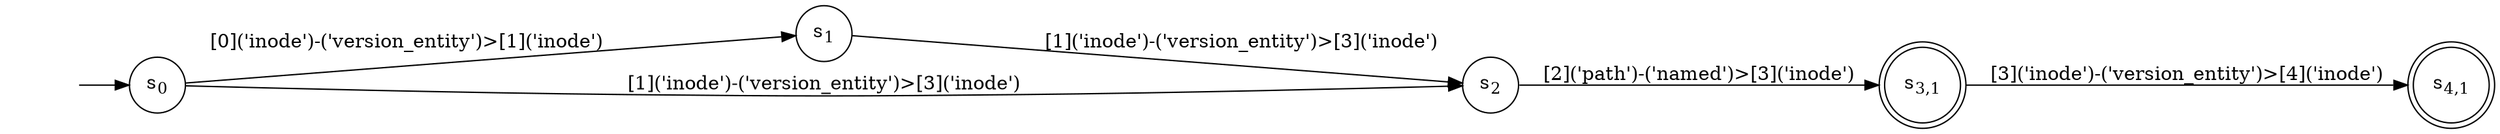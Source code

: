 digraph DFA {
    rankdir = LR;
    I [style = invis];
    I -> S0;
    S0 [label = <s<sub>0</sub>>, shape = circle];
    S1 [label = <s<sub>1</sub>>, shape = circle];
    S2 [label = <s<sub>2</sub>>, shape = circle];
    S3 [label = <s<sub>3,1</sub>>, shape = circle, peripheries = 2];
    S4 [label = <s<sub>4,1</sub>>, shape = circle, peripheries = 2];
    S3 -> S4 [label = "[3]('inode')-('version_entity')>[4]('inode')"];
    S2 -> S3 [label = "[2]('path')-('named')>[3]('inode')"];
    S1 -> S2 [label = "[1]('inode')-('version_entity')>[3]('inode')"];
    S0 -> S1 [label = "[0]('inode')-('version_entity')>[1]('inode')"];
    S0 -> S2 [label = "[1]('inode')-('version_entity')>[3]('inode')"];
}
